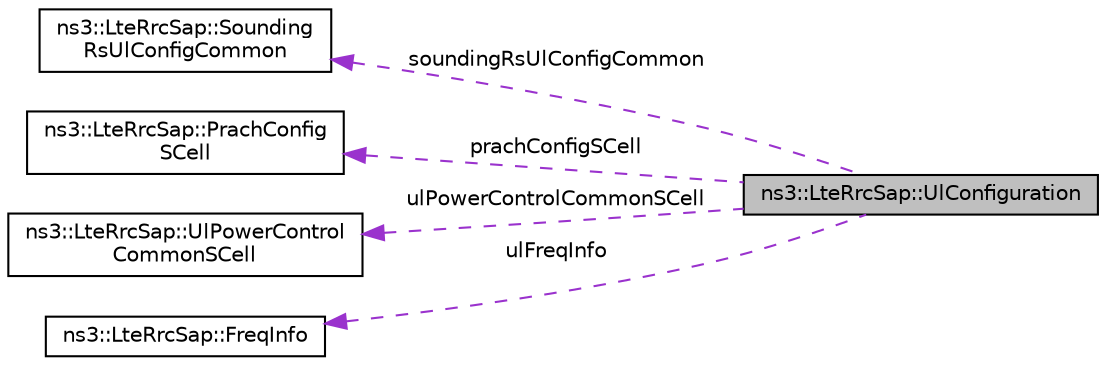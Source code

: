 digraph "ns3::LteRrcSap::UlConfiguration"
{
 // LATEX_PDF_SIZE
  edge [fontname="Helvetica",fontsize="10",labelfontname="Helvetica",labelfontsize="10"];
  node [fontname="Helvetica",fontsize="10",shape=record];
  rankdir="LR";
  Node1 [label="ns3::LteRrcSap::UlConfiguration",height=0.2,width=0.4,color="black", fillcolor="grey75", style="filled", fontcolor="black",tooltip="UlConfiguration structure."];
  Node2 -> Node1 [dir="back",color="darkorchid3",fontsize="10",style="dashed",label=" soundingRsUlConfigCommon" ,fontname="Helvetica"];
  Node2 [label="ns3::LteRrcSap::Sounding\lRsUlConfigCommon",height=0.2,width=0.4,color="black", fillcolor="white", style="filled",URL="$structns3_1_1_lte_rrc_sap_1_1_sounding_rs_ul_config_common.html",tooltip="SoundingRsUlConfigCommon structure."];
  Node3 -> Node1 [dir="back",color="darkorchid3",fontsize="10",style="dashed",label=" prachConfigSCell" ,fontname="Helvetica"];
  Node3 [label="ns3::LteRrcSap::PrachConfig\lSCell",height=0.2,width=0.4,color="black", fillcolor="white", style="filled",URL="$structns3_1_1_lte_rrc_sap_1_1_prach_config_s_cell.html",tooltip="PrachConfigSCell structure."];
  Node4 -> Node1 [dir="back",color="darkorchid3",fontsize="10",style="dashed",label=" ulPowerControlCommonSCell" ,fontname="Helvetica"];
  Node4 [label="ns3::LteRrcSap::UlPowerControl\lCommonSCell",height=0.2,width=0.4,color="black", fillcolor="white", style="filled",URL="$structns3_1_1_lte_rrc_sap_1_1_ul_power_control_common_s_cell.html",tooltip="UlPowerControlCommonSCell structure."];
  Node5 -> Node1 [dir="back",color="darkorchid3",fontsize="10",style="dashed",label=" ulFreqInfo" ,fontname="Helvetica"];
  Node5 [label="ns3::LteRrcSap::FreqInfo",height=0.2,width=0.4,color="black", fillcolor="white", style="filled",URL="$structns3_1_1_lte_rrc_sap_1_1_freq_info.html",tooltip="FreqInfo structure."];
}
